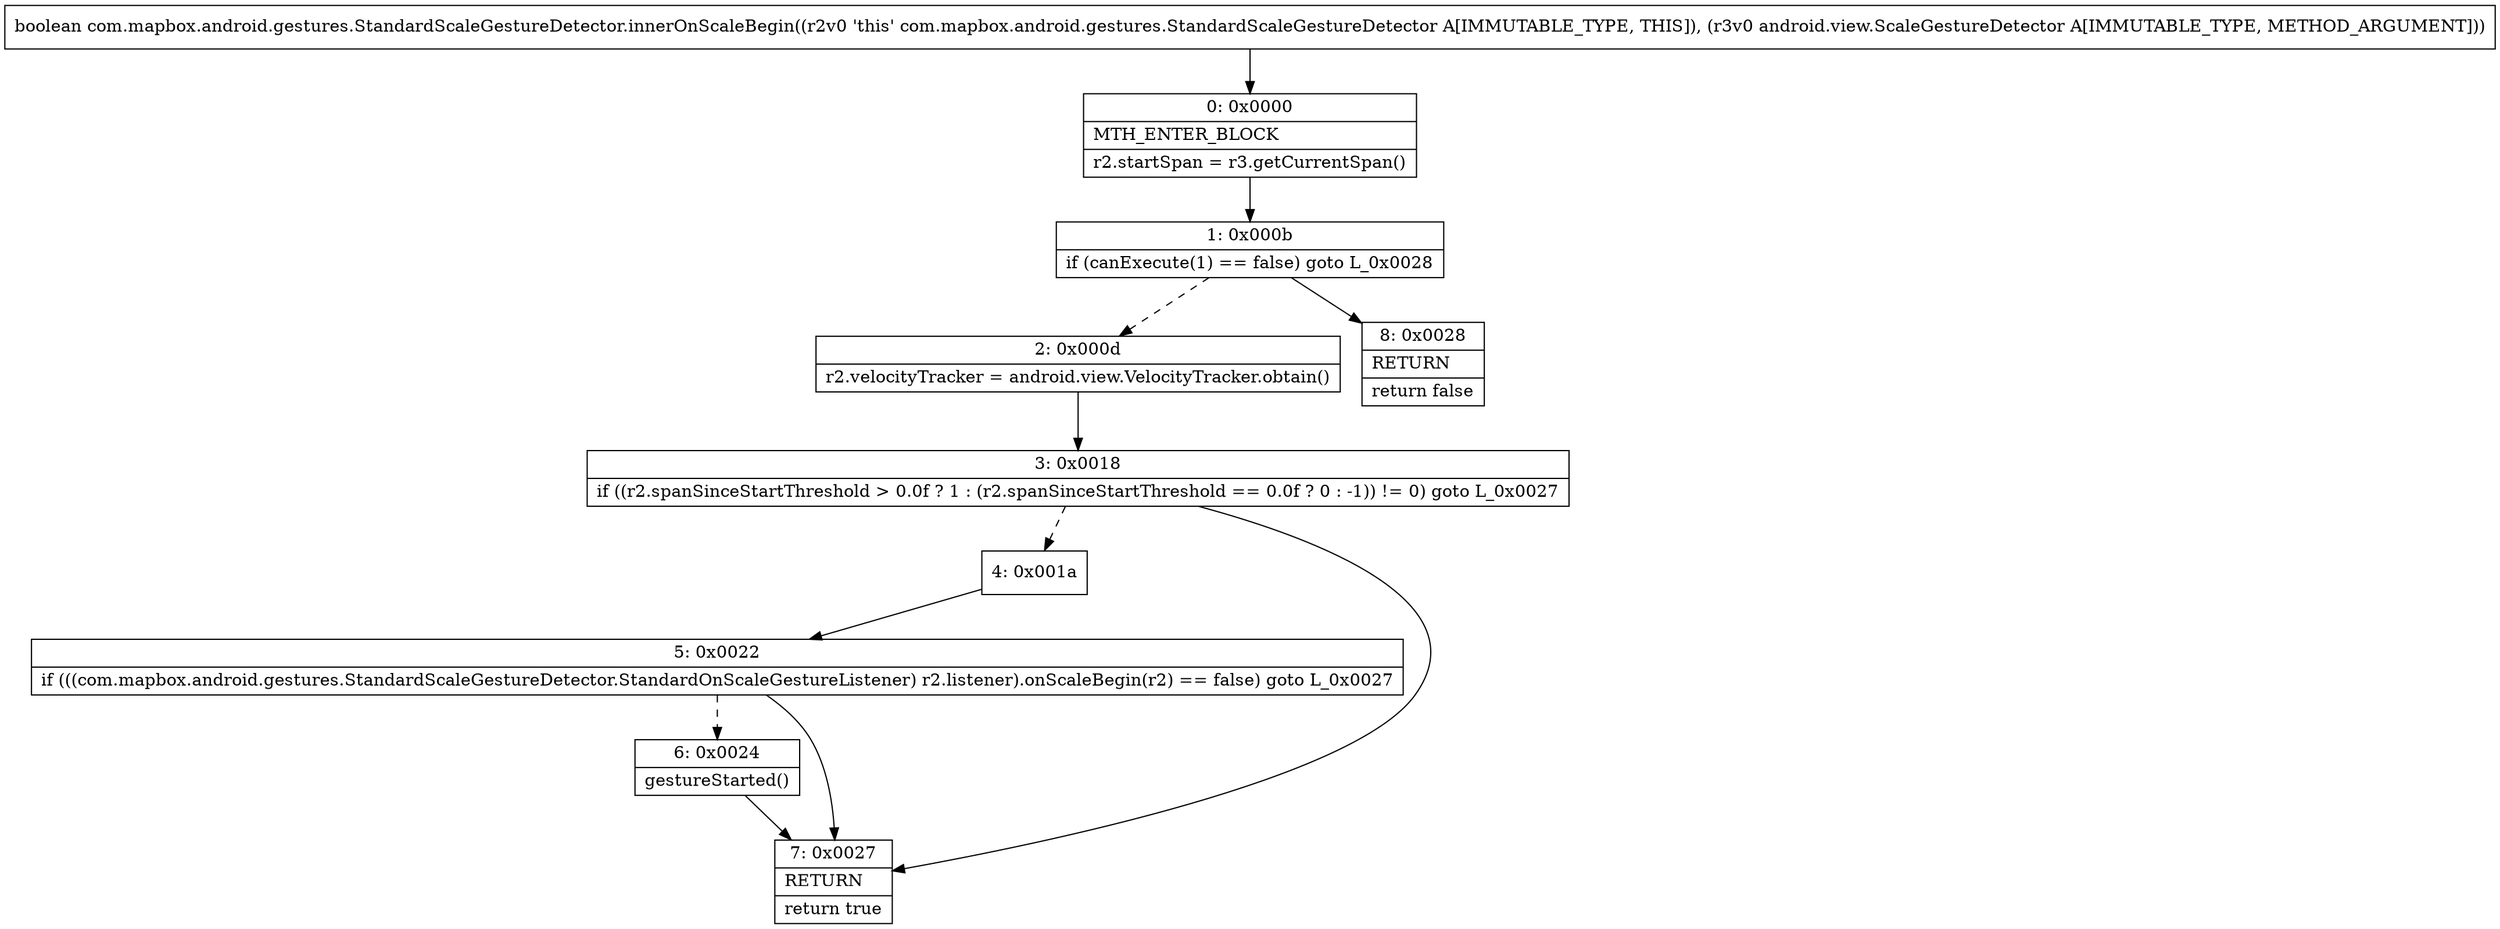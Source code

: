 digraph "CFG forcom.mapbox.android.gestures.StandardScaleGestureDetector.innerOnScaleBegin(Landroid\/view\/ScaleGestureDetector;)Z" {
Node_0 [shape=record,label="{0\:\ 0x0000|MTH_ENTER_BLOCK\l|r2.startSpan = r3.getCurrentSpan()\l}"];
Node_1 [shape=record,label="{1\:\ 0x000b|if (canExecute(1) == false) goto L_0x0028\l}"];
Node_2 [shape=record,label="{2\:\ 0x000d|r2.velocityTracker = android.view.VelocityTracker.obtain()\l}"];
Node_3 [shape=record,label="{3\:\ 0x0018|if ((r2.spanSinceStartThreshold \> 0.0f ? 1 : (r2.spanSinceStartThreshold == 0.0f ? 0 : \-1)) != 0) goto L_0x0027\l}"];
Node_4 [shape=record,label="{4\:\ 0x001a}"];
Node_5 [shape=record,label="{5\:\ 0x0022|if (((com.mapbox.android.gestures.StandardScaleGestureDetector.StandardOnScaleGestureListener) r2.listener).onScaleBegin(r2) == false) goto L_0x0027\l}"];
Node_6 [shape=record,label="{6\:\ 0x0024|gestureStarted()\l}"];
Node_7 [shape=record,label="{7\:\ 0x0027|RETURN\l|return true\l}"];
Node_8 [shape=record,label="{8\:\ 0x0028|RETURN\l|return false\l}"];
MethodNode[shape=record,label="{boolean com.mapbox.android.gestures.StandardScaleGestureDetector.innerOnScaleBegin((r2v0 'this' com.mapbox.android.gestures.StandardScaleGestureDetector A[IMMUTABLE_TYPE, THIS]), (r3v0 android.view.ScaleGestureDetector A[IMMUTABLE_TYPE, METHOD_ARGUMENT])) }"];
MethodNode -> Node_0;
Node_0 -> Node_1;
Node_1 -> Node_2[style=dashed];
Node_1 -> Node_8;
Node_2 -> Node_3;
Node_3 -> Node_4[style=dashed];
Node_3 -> Node_7;
Node_4 -> Node_5;
Node_5 -> Node_6[style=dashed];
Node_5 -> Node_7;
Node_6 -> Node_7;
}

